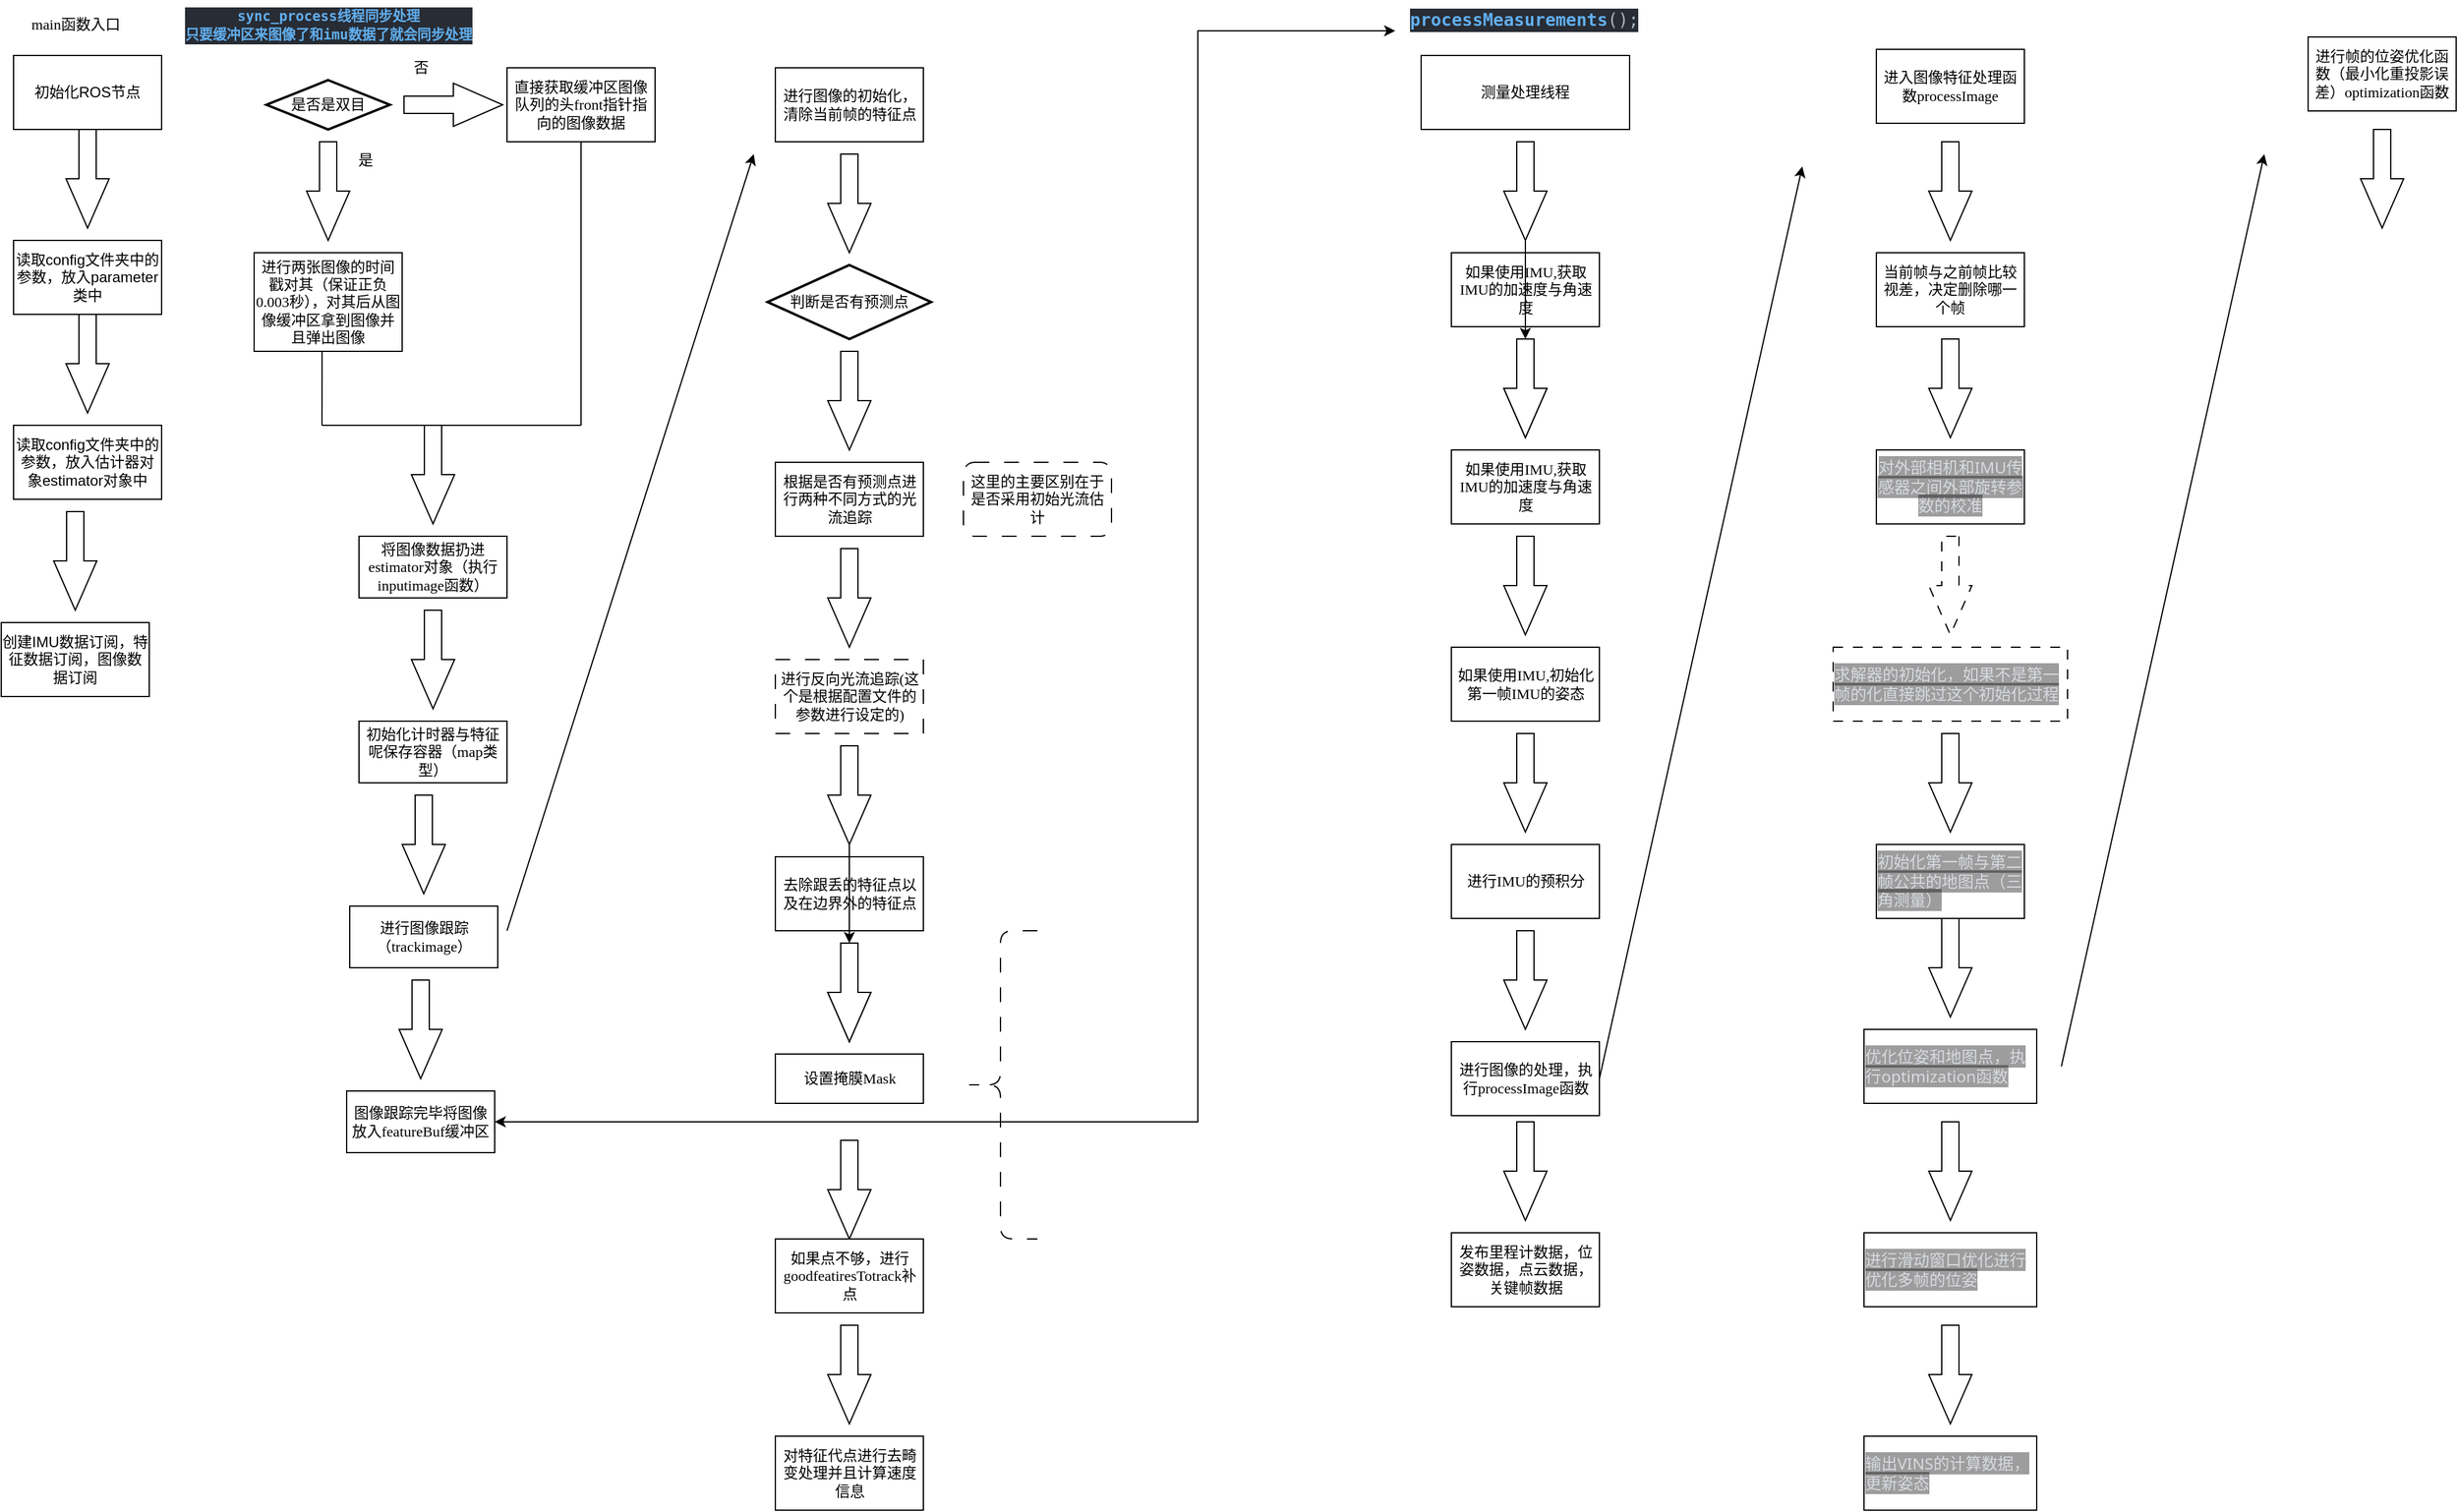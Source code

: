 <mxfile>
    <diagram id="W_fYMVlUyPx3CGEZncxc" name="第 1 页">
        <mxGraphModel dx="400" dy="182" grid="1" gridSize="10" guides="1" tooltips="1" connect="1" arrows="1" fold="1" page="1" pageScale="1" pageWidth="827" pageHeight="1169" background="none" math="0" shadow="0">
            <root>
                <mxCell id="0"/>
                <mxCell id="1" parent="0"/>
                <mxCell id="2" value="初始化ROS节点" style="rounded=0;whiteSpace=wrap;html=1;" parent="1" vertex="1">
                    <mxGeometry x="40" y="60" width="120" height="60" as="geometry"/>
                </mxCell>
                <mxCell id="3" value="&lt;font face=&quot;Lucida Console&quot;&gt;main函数入口&lt;/font&gt;" style="text;html=1;align=center;verticalAlign=middle;resizable=0;points=[];autosize=1;strokeColor=none;fillColor=none;" parent="1" vertex="1">
                    <mxGeometry x="40" y="20" width="100" height="30" as="geometry"/>
                </mxCell>
                <mxCell id="4" value="" style="html=1;shadow=0;dashed=0;align=center;verticalAlign=middle;shape=mxgraph.arrows2.arrow;dy=0.6;dx=40;direction=south;notch=0;fontFamily=Times New Roman;" parent="1" vertex="1">
                    <mxGeometry x="82.5" y="120" width="35" height="80" as="geometry"/>
                </mxCell>
                <mxCell id="5" value="读取config文件夹中的参数，放入parameter类中" style="rounded=0;whiteSpace=wrap;html=1;" parent="1" vertex="1">
                    <mxGeometry x="40" y="210" width="120" height="60" as="geometry"/>
                </mxCell>
                <mxCell id="6" value="" style="html=1;shadow=0;dashed=0;align=center;verticalAlign=middle;shape=mxgraph.arrows2.arrow;dy=0.6;dx=40;direction=south;notch=0;fontFamily=Times New Roman;" parent="1" vertex="1">
                    <mxGeometry x="82.5" y="270" width="35" height="80" as="geometry"/>
                </mxCell>
                <mxCell id="7" value="读取config文件夹中的参数，放入估计器对象estimator对象中" style="rounded=0;whiteSpace=wrap;html=1;" parent="1" vertex="1">
                    <mxGeometry x="40" y="360" width="120" height="60" as="geometry"/>
                </mxCell>
                <mxCell id="8" value="" style="html=1;shadow=0;dashed=0;align=center;verticalAlign=middle;shape=mxgraph.arrows2.arrow;dy=0.6;dx=40;direction=south;notch=0;fontFamily=Times New Roman;" parent="1" vertex="1">
                    <mxGeometry x="72.5" y="430" width="35" height="80" as="geometry"/>
                </mxCell>
                <mxCell id="9" value="创建IMU数据订阅，特征数据订阅，图像数据订阅" style="rounded=0;whiteSpace=wrap;html=1;" parent="1" vertex="1">
                    <mxGeometry x="30" y="520" width="120" height="60" as="geometry"/>
                </mxCell>
                <mxCell id="10" value="&lt;div style=&quot;color: rgb(171, 178, 191); background-color: rgb(40, 44, 52); font-family: &amp;quot;Droid Sans Mono&amp;quot;, &amp;quot;monospace&amp;quot;, monospace; font-size: 11.2px; line-height: 15px;&quot;&gt;&lt;span style=&quot;color: #61afef;font-weight: bold;&quot;&gt;sync_process线程同步处理&lt;/span&gt;&lt;/div&gt;&lt;div style=&quot;color: rgb(171, 178, 191); background-color: rgb(40, 44, 52); font-family: &amp;quot;Droid Sans Mono&amp;quot;, &amp;quot;monospace&amp;quot;, monospace; font-size: 11.2px; line-height: 15px;&quot;&gt;&lt;span style=&quot;color: #61afef;font-weight: bold;&quot;&gt;只要缓冲区来图像了和imu数据了就会同步处理&lt;/span&gt;&lt;/div&gt;" style="text;html=1;align=center;verticalAlign=middle;resizable=0;points=[];autosize=1;strokeColor=none;fillColor=none;fontFamily=Times New Roman;" parent="1" vertex="1">
                    <mxGeometry x="165" y="15" width="260" height="40" as="geometry"/>
                </mxCell>
                <mxCell id="12" value="是否是双目" style="strokeWidth=2;html=1;shape=mxgraph.flowchart.decision;whiteSpace=wrap;fontFamily=Times New Roman;" parent="1" vertex="1">
                    <mxGeometry x="245" y="80" width="100" height="40" as="geometry"/>
                </mxCell>
                <mxCell id="13" value="" style="html=1;shadow=0;dashed=0;align=center;verticalAlign=middle;shape=mxgraph.arrows2.arrow;dy=0.6;dx=40;direction=south;notch=0;fontFamily=Times New Roman;" parent="1" vertex="1">
                    <mxGeometry x="277.5" y="130" width="35" height="80" as="geometry"/>
                </mxCell>
                <mxCell id="14" value="是" style="text;html=1;align=center;verticalAlign=middle;resizable=0;points=[];autosize=1;strokeColor=none;fillColor=none;fontFamily=Times New Roman;" parent="1" vertex="1">
                    <mxGeometry x="305" y="130" width="40" height="30" as="geometry"/>
                </mxCell>
                <mxCell id="15" value="" style="html=1;shadow=0;dashed=0;align=center;verticalAlign=middle;shape=mxgraph.arrows2.arrow;dy=0.6;dx=40;direction=south;notch=0;fontFamily=Times New Roman;rotation=-90;" parent="1" vertex="1">
                    <mxGeometry x="379" y="60" width="35" height="80" as="geometry"/>
                </mxCell>
                <mxCell id="16" value="否" style="text;html=1;align=center;verticalAlign=middle;resizable=0;points=[];autosize=1;strokeColor=none;fillColor=none;fontFamily=Times New Roman;" parent="1" vertex="1">
                    <mxGeometry x="350" y="55" width="40" height="30" as="geometry"/>
                </mxCell>
                <mxCell id="17" value="进行两张图像的时间戳对其（保证正负0.003秒），对其后从图像缓冲区拿到图像并且弹出图像" style="rounded=0;whiteSpace=wrap;html=1;fontFamily=Times New Roman;" parent="1" vertex="1">
                    <mxGeometry x="235" y="220" width="120" height="80" as="geometry"/>
                </mxCell>
                <mxCell id="18" value="直接获取缓冲区图像队列的头front指针指向的图像数据" style="rounded=0;whiteSpace=wrap;html=1;fontFamily=Times New Roman;" parent="1" vertex="1">
                    <mxGeometry x="440" y="70" width="120" height="60" as="geometry"/>
                </mxCell>
                <mxCell id="19" value="" style="endArrow=none;html=1;fontFamily=Times New Roman;" parent="1" edge="1">
                    <mxGeometry width="50" height="50" relative="1" as="geometry">
                        <mxPoint x="500" y="360" as="sourcePoint"/>
                        <mxPoint x="500" y="130" as="targetPoint"/>
                    </mxGeometry>
                </mxCell>
                <mxCell id="20" value="" style="endArrow=none;html=1;fontFamily=Times New Roman;entryX=0.459;entryY=1.007;entryDx=0;entryDy=0;entryPerimeter=0;" parent="1" target="17" edge="1">
                    <mxGeometry width="50" height="50" relative="1" as="geometry">
                        <mxPoint x="290" y="360" as="sourcePoint"/>
                        <mxPoint x="420" y="340" as="targetPoint"/>
                    </mxGeometry>
                </mxCell>
                <mxCell id="21" value="" style="endArrow=none;html=1;fontFamily=Times New Roman;" parent="1" edge="1">
                    <mxGeometry width="50" height="50" relative="1" as="geometry">
                        <mxPoint x="290" y="360" as="sourcePoint"/>
                        <mxPoint x="500" y="360" as="targetPoint"/>
                    </mxGeometry>
                </mxCell>
                <mxCell id="22" value="" style="html=1;shadow=0;dashed=0;align=center;verticalAlign=middle;shape=mxgraph.arrows2.arrow;dy=0.6;dx=40;direction=south;notch=0;fontFamily=Times New Roman;" parent="1" vertex="1">
                    <mxGeometry x="362.5" y="360" width="35" height="80" as="geometry"/>
                </mxCell>
                <mxCell id="23" value="将图像数据扔进estimator对象（执行inputimage函数）" style="rounded=0;whiteSpace=wrap;html=1;fontFamily=Times New Roman;" parent="1" vertex="1">
                    <mxGeometry x="320" y="450" width="120" height="50" as="geometry"/>
                </mxCell>
                <mxCell id="24" value="" style="html=1;shadow=0;dashed=0;align=center;verticalAlign=middle;shape=mxgraph.arrows2.arrow;dy=0.6;dx=40;direction=south;notch=0;fontFamily=Times New Roman;" parent="1" vertex="1">
                    <mxGeometry x="362.5" y="510" width="35" height="80" as="geometry"/>
                </mxCell>
                <mxCell id="25" value="初始化计时器与特征呢保存容器（map类型）" style="rounded=0;whiteSpace=wrap;html=1;fontFamily=Times New Roman;" parent="1" vertex="1">
                    <mxGeometry x="320" y="600" width="120" height="50" as="geometry"/>
                </mxCell>
                <mxCell id="26" value="" style="html=1;shadow=0;dashed=0;align=center;verticalAlign=middle;shape=mxgraph.arrows2.arrow;dy=0.6;dx=40;direction=south;notch=0;fontFamily=Times New Roman;" parent="1" vertex="1">
                    <mxGeometry x="355" y="660" width="35" height="80" as="geometry"/>
                </mxCell>
                <mxCell id="27" value="进行图像跟踪（trackimage）" style="rounded=0;whiteSpace=wrap;html=1;fontFamily=Times New Roman;" parent="1" vertex="1">
                    <mxGeometry x="312.5" y="750" width="120" height="50" as="geometry"/>
                </mxCell>
                <mxCell id="28" value="" style="endArrow=classic;html=1;fontFamily=Times New Roman;" parent="1" edge="1">
                    <mxGeometry width="50" height="50" relative="1" as="geometry">
                        <mxPoint x="440" y="770" as="sourcePoint"/>
                        <mxPoint x="640" y="140" as="targetPoint"/>
                    </mxGeometry>
                </mxCell>
                <mxCell id="29" value="根据是否有预测点进行两种不同方式的光流追踪" style="rounded=0;whiteSpace=wrap;html=1;fontFamily=Times New Roman;" parent="1" vertex="1">
                    <mxGeometry x="657.5" y="390" width="120" height="60" as="geometry"/>
                </mxCell>
                <mxCell id="30" value="判断是否有预测点" style="strokeWidth=2;html=1;shape=mxgraph.flowchart.decision;whiteSpace=wrap;fontFamily=Times New Roman;" parent="1" vertex="1">
                    <mxGeometry x="651.25" y="230" width="132.5" height="60" as="geometry"/>
                </mxCell>
                <mxCell id="31" value="" style="html=1;shadow=0;dashed=0;align=center;verticalAlign=middle;shape=mxgraph.arrows2.arrow;dy=0.6;dx=40;direction=south;notch=0;fontFamily=Times New Roman;" parent="1" vertex="1">
                    <mxGeometry x="700" y="140" width="35" height="80" as="geometry"/>
                </mxCell>
                <mxCell id="32" value="" style="html=1;shadow=0;dashed=0;align=center;verticalAlign=middle;shape=mxgraph.arrows2.arrow;dy=0.6;dx=40;direction=south;notch=0;fontFamily=Times New Roman;" parent="1" vertex="1">
                    <mxGeometry x="700" y="300" width="35" height="80" as="geometry"/>
                </mxCell>
                <mxCell id="33" value="进行反向光流追踪(这个是根据配置文件的参数进行设定的)" style="rounded=0;whiteSpace=wrap;html=1;fontFamily=Times New Roman;dashed=1;dashPattern=12 12;" parent="1" vertex="1">
                    <mxGeometry x="657.5" y="550" width="120" height="60" as="geometry"/>
                </mxCell>
                <mxCell id="34" value="" style="html=1;shadow=0;dashed=0;align=center;verticalAlign=middle;shape=mxgraph.arrows2.arrow;dy=0.6;dx=40;direction=south;notch=0;fontFamily=Times New Roman;" parent="1" vertex="1">
                    <mxGeometry x="700" y="460" width="35" height="80" as="geometry"/>
                </mxCell>
                <mxCell id="36" value="这里的主要区别在于是否采用初始光流估计" style="rounded=1;whiteSpace=wrap;html=1;dashed=1;dashPattern=12 12;fontFamily=Times New Roman;" parent="1" vertex="1">
                    <mxGeometry x="810" y="390" width="120" height="60" as="geometry"/>
                </mxCell>
                <mxCell id="37" value="进行图像的初始化，清除当前帧的特征点" style="rounded=0;whiteSpace=wrap;html=1;fontFamily=Times New Roman;" parent="1" vertex="1">
                    <mxGeometry x="657.5" y="70" width="120" height="60" as="geometry"/>
                </mxCell>
                <mxCell id="38" value="去除跟丢的特征点以及在边界外的特征点" style="rounded=0;whiteSpace=wrap;html=1;fontFamily=Times New Roman;" parent="1" vertex="1">
                    <mxGeometry x="657.5" y="710" width="120" height="60" as="geometry"/>
                </mxCell>
                <mxCell id="39" value="" style="html=1;shadow=0;dashed=0;align=center;verticalAlign=middle;shape=mxgraph.arrows2.arrow;dy=0.6;dx=40;direction=south;notch=0;fontFamily=Times New Roman;" parent="1" vertex="1">
                    <mxGeometry x="700" y="780" width="35" height="80" as="geometry"/>
                </mxCell>
                <mxCell id="60" value="" style="edgeStyle=none;html=1;" parent="1" source="40" target="59" edge="1">
                    <mxGeometry relative="1" as="geometry"/>
                </mxCell>
                <mxCell id="40" value="" style="html=1;shadow=0;dashed=0;align=center;verticalAlign=middle;shape=mxgraph.arrows2.arrow;dy=0.6;dx=40;direction=south;notch=0;fontFamily=Times New Roman;" parent="1" vertex="1">
                    <mxGeometry x="700" y="620" width="35" height="80" as="geometry"/>
                </mxCell>
                <mxCell id="41" value="设置掩膜Mask" style="rounded=0;whiteSpace=wrap;html=1;fontFamily=Times New Roman;" parent="1" vertex="1">
                    <mxGeometry x="657.5" y="870" width="120" height="40" as="geometry"/>
                </mxCell>
                <mxCell id="43" value="" style="shape=curlyBracket;whiteSpace=wrap;html=1;rounded=1;labelPosition=left;verticalLabelPosition=middle;align=right;verticalAlign=middle;dashed=1;dashPattern=12 12;fontFamily=Times New Roman;" parent="1" vertex="1">
                    <mxGeometry x="810" y="770" width="60" height="250" as="geometry"/>
                </mxCell>
                <mxCell id="44" value="" style="html=1;shadow=0;dashed=0;align=center;verticalAlign=middle;shape=mxgraph.arrows2.arrow;dy=0.6;dx=40;direction=south;notch=0;fontFamily=Times New Roman;" parent="1" vertex="1">
                    <mxGeometry x="700" y="940" width="35" height="80" as="geometry"/>
                </mxCell>
                <mxCell id="45" value="如果点不够，进行goodfeatiresTotrack补点" style="rounded=0;whiteSpace=wrap;html=1;fontFamily=Times New Roman;" parent="1" vertex="1">
                    <mxGeometry x="657.5" y="1020" width="120" height="60" as="geometry"/>
                </mxCell>
                <mxCell id="46" value="" style="html=1;shadow=0;dashed=0;align=center;verticalAlign=middle;shape=mxgraph.arrows2.arrow;dy=0.6;dx=40;direction=south;notch=0;fontFamily=Times New Roman;" parent="1" vertex="1">
                    <mxGeometry x="700" y="1090" width="35" height="80" as="geometry"/>
                </mxCell>
                <mxCell id="47" value="对特征代点进行去畸变处理并且计算速度信息" style="rounded=0;whiteSpace=wrap;html=1;fontFamily=Times New Roman;" parent="1" vertex="1">
                    <mxGeometry x="657.5" y="1180" width="120" height="60" as="geometry"/>
                </mxCell>
                <mxCell id="48" value="" style="html=1;shadow=0;dashed=0;align=center;verticalAlign=middle;shape=mxgraph.arrows2.arrow;dy=0.6;dx=40;direction=south;notch=0;fontFamily=Times New Roman;" parent="1" vertex="1">
                    <mxGeometry x="352.5" y="810" width="35" height="80" as="geometry"/>
                </mxCell>
                <mxCell id="49" value="图像跟踪完毕将图像放入featureBuf缓冲区" style="rounded=0;whiteSpace=wrap;html=1;fontFamily=Times New Roman;" parent="1" vertex="1">
                    <mxGeometry x="310" y="900" width="120" height="50" as="geometry"/>
                </mxCell>
                <mxCell id="63" style="edgeStyle=none;html=1;exitX=1;exitY=0;exitDx=0;exitDy=0;entryX=1;entryY=0.5;entryDx=0;entryDy=0;" parent="1" source="53" target="49" edge="1">
                    <mxGeometry relative="1" as="geometry"/>
                </mxCell>
                <mxCell id="53" value="" style="shape=partialRectangle;whiteSpace=wrap;html=1;bottom=0;right=0;fillColor=none;rotation=-180;" parent="1" vertex="1">
                    <mxGeometry x="912.5" y="40" width="87.5" height="885" as="geometry"/>
                </mxCell>
                <mxCell id="55" value="" style="endArrow=classic;html=1;" parent="1" edge="1">
                    <mxGeometry width="50" height="50" relative="1" as="geometry">
                        <mxPoint x="1000" y="40" as="sourcePoint"/>
                        <mxPoint x="1160" y="40" as="targetPoint"/>
                    </mxGeometry>
                </mxCell>
                <mxCell id="56" value="&lt;div style=&quot;color: rgb(171, 178, 191); background-color: rgb(40, 44, 52); font-family: &amp;quot;Droid Sans Mono&amp;quot;, &amp;quot;monospace&amp;quot;, monospace; font-weight: normal; font-size: 14px; line-height: 19px;&quot;&gt;&lt;div&gt;&lt;span style=&quot;color: #61afef;font-weight: bold;&quot;&gt;processMeasurements&lt;/span&gt;&lt;span style=&quot;color: #abb2bf;&quot;&gt;();&lt;/span&gt;&lt;span style=&quot;color: #7f848e;&quot;&gt; &lt;/span&gt;&lt;/div&gt;&lt;/div&gt;" style="text;whiteSpace=wrap;html=1;" parent="1" vertex="1">
                    <mxGeometry x="1170" y="15" width="220" height="40" as="geometry"/>
                </mxCell>
                <mxCell id="58" value="测量处理线程" style="rounded=0;whiteSpace=wrap;html=1;" parent="1" vertex="1">
                    <mxGeometry x="1181" y="60" width="169" height="60" as="geometry"/>
                </mxCell>
                <mxCell id="59" value="" style="html=1;shadow=0;dashed=0;align=center;verticalAlign=middle;shape=mxgraph.arrows2.arrow;dy=0.6;dx=40;direction=south;notch=0;fontFamily=Times New Roman;" parent="1" vertex="1">
                    <mxGeometry x="700" y="780" width="35" height="80" as="geometry"/>
                </mxCell>
                <mxCell id="61" value="如果使用IMU,获取IMU的加速度与角速度" style="rounded=0;whiteSpace=wrap;html=1;fontFamily=Times New Roman;" parent="1" vertex="1">
                    <mxGeometry x="1205.5" y="220" width="120" height="60" as="geometry"/>
                </mxCell>
                <mxCell id="78" value="" style="edgeStyle=none;html=1;" parent="1" source="62" target="77" edge="1">
                    <mxGeometry relative="1" as="geometry"/>
                </mxCell>
                <mxCell id="62" value="" style="html=1;shadow=0;dashed=0;align=center;verticalAlign=middle;shape=mxgraph.arrows2.arrow;dy=0.6;dx=40;direction=south;notch=0;fontFamily=Times New Roman;" parent="1" vertex="1">
                    <mxGeometry x="1248" y="130" width="35" height="80" as="geometry"/>
                </mxCell>
                <mxCell id="64" value="如果使用IMU,获取IMU的加速度与角速度" style="rounded=0;whiteSpace=wrap;html=1;fontFamily=Times New Roman;" parent="1" vertex="1">
                    <mxGeometry x="1205.5" y="380" width="120" height="60" as="geometry"/>
                </mxCell>
                <mxCell id="65" value="" style="html=1;shadow=0;dashed=0;align=center;verticalAlign=middle;shape=mxgraph.arrows2.arrow;dy=0.6;dx=40;direction=south;notch=0;fontFamily=Times New Roman;" parent="1" vertex="1">
                    <mxGeometry x="1248" y="290" width="35" height="80" as="geometry"/>
                </mxCell>
                <mxCell id="66" value="如果使用IMU,初始化第一帧IMU的姿态" style="rounded=0;whiteSpace=wrap;html=1;fontFamily=Times New Roman;" parent="1" vertex="1">
                    <mxGeometry x="1205.5" y="540" width="120" height="60" as="geometry"/>
                </mxCell>
                <mxCell id="67" value="" style="html=1;shadow=0;dashed=0;align=center;verticalAlign=middle;shape=mxgraph.arrows2.arrow;dy=0.6;dx=40;direction=south;notch=0;fontFamily=Times New Roman;" parent="1" vertex="1">
                    <mxGeometry x="1248" y="450" width="35" height="80" as="geometry"/>
                </mxCell>
                <mxCell id="68" value="进行IMU的预积分" style="rounded=0;whiteSpace=wrap;html=1;fontFamily=Times New Roman;" parent="1" vertex="1">
                    <mxGeometry x="1205.5" y="700" width="120" height="60" as="geometry"/>
                </mxCell>
                <mxCell id="69" value="" style="html=1;shadow=0;dashed=0;align=center;verticalAlign=middle;shape=mxgraph.arrows2.arrow;dy=0.6;dx=40;direction=south;notch=0;fontFamily=Times New Roman;" parent="1" vertex="1">
                    <mxGeometry x="1248" y="610" width="35" height="80" as="geometry"/>
                </mxCell>
                <mxCell id="70" value="进行图像的处理，执行processImage函数" style="rounded=0;whiteSpace=wrap;html=1;fontFamily=Times New Roman;" parent="1" vertex="1">
                    <mxGeometry x="1205.5" y="860" width="120" height="60" as="geometry"/>
                </mxCell>
                <mxCell id="71" value="" style="html=1;shadow=0;dashed=0;align=center;verticalAlign=middle;shape=mxgraph.arrows2.arrow;dy=0.6;dx=40;direction=south;notch=0;fontFamily=Times New Roman;" parent="1" vertex="1">
                    <mxGeometry x="1248" y="770" width="35" height="80" as="geometry"/>
                </mxCell>
                <mxCell id="72" value="发布里程计数据，位姿数据，点云数据，关键帧数据" style="rounded=0;whiteSpace=wrap;html=1;fontFamily=Times New Roman;" parent="1" vertex="1">
                    <mxGeometry x="1205.5" y="1015" width="120" height="60" as="geometry"/>
                </mxCell>
                <mxCell id="73" value="" style="html=1;shadow=0;dashed=0;align=center;verticalAlign=middle;shape=mxgraph.arrows2.arrow;dy=0.6;dx=40;direction=south;notch=0;fontFamily=Times New Roman;" parent="1" vertex="1">
                    <mxGeometry x="1248" y="925" width="35" height="80" as="geometry"/>
                </mxCell>
                <mxCell id="74" value="" style="endArrow=classic;html=1;" parent="1" edge="1">
                    <mxGeometry width="50" height="50" relative="1" as="geometry">
                        <mxPoint x="1325.5" y="890" as="sourcePoint"/>
                        <mxPoint x="1490" y="150" as="targetPoint"/>
                    </mxGeometry>
                </mxCell>
                <mxCell id="76" value="进入图像特征处理函数processImage" style="rounded=0;whiteSpace=wrap;html=1;fontFamily=Times New Roman;" parent="1" vertex="1">
                    <mxGeometry x="1550" y="55" width="120" height="60" as="geometry"/>
                </mxCell>
                <mxCell id="77" value="" style="html=1;shadow=0;dashed=0;align=center;verticalAlign=middle;shape=mxgraph.arrows2.arrow;dy=0.6;dx=40;direction=south;notch=0;fontFamily=Times New Roman;" parent="1" vertex="1">
                    <mxGeometry x="1248" y="290" width="35" height="80" as="geometry"/>
                </mxCell>
                <mxCell id="79" value="当前帧与之前帧比较视差，决定删除哪一个帧" style="rounded=0;whiteSpace=wrap;html=1;fontFamily=Times New Roman;" parent="1" vertex="1">
                    <mxGeometry x="1550" y="220" width="120" height="60" as="geometry"/>
                </mxCell>
                <mxCell id="80" value="" style="html=1;shadow=0;dashed=0;align=center;verticalAlign=middle;shape=mxgraph.arrows2.arrow;dy=0.6;dx=40;direction=south;notch=0;fontFamily=Times New Roman;" parent="1" vertex="1">
                    <mxGeometry x="1592.5" y="130" width="35" height="80" as="geometry"/>
                </mxCell>
                <mxCell id="81" value="&lt;span style=&quot;color: rgb(215, 218, 224); font-family: system-ui, Ubuntu, &amp;quot;Droid Sans&amp;quot;, sans-serif; font-size: 13px; text-align: start; background-color: rgba(10, 10, 10, 0.4);&quot;&gt;对外部相机和IMU传感器之间外部旋转参数的校准&lt;/span&gt;" style="rounded=0;whiteSpace=wrap;html=1;fontFamily=Times New Roman;" parent="1" vertex="1">
                    <mxGeometry x="1550" y="380" width="120" height="60" as="geometry"/>
                </mxCell>
                <mxCell id="82" value="" style="html=1;shadow=0;dashed=0;align=center;verticalAlign=middle;shape=mxgraph.arrows2.arrow;dy=0.6;dx=40;direction=south;notch=0;fontFamily=Times New Roman;" parent="1" vertex="1">
                    <mxGeometry x="1592.5" y="290" width="35" height="80" as="geometry"/>
                </mxCell>
                <mxCell id="83" value="&lt;div style=&quot;text-align: start;&quot;&gt;&lt;font face=&quot;system-ui, Ubuntu, Droid Sans, sans-serif&quot; color=&quot;#d7dae0&quot;&gt;&lt;span style=&quot;font-size: 13px; background-color: rgba(10, 10, 10, 0.4);&quot;&gt;求解器的初始化，如果不是第一帧的化直接跳过这个初始化过程&lt;/span&gt;&lt;/font&gt;&lt;/div&gt;" style="rounded=0;whiteSpace=wrap;html=1;fontFamily=Times New Roman;dashed=1;dashPattern=8 8;" parent="1" vertex="1">
                    <mxGeometry x="1515" y="540" width="190" height="60" as="geometry"/>
                </mxCell>
                <mxCell id="84" value="" style="html=1;shadow=0;dashed=1;align=center;verticalAlign=middle;shape=mxgraph.arrows2.arrow;dy=0.6;dx=40;direction=south;notch=0;fontFamily=Times New Roman;dashPattern=8 8;" parent="1" vertex="1">
                    <mxGeometry x="1592.5" y="450" width="35" height="80" as="geometry"/>
                </mxCell>
                <mxCell id="85" value="&lt;div style=&quot;text-align: start;&quot;&gt;&lt;font face=&quot;system-ui, Ubuntu, Droid Sans, sans-serif&quot; color=&quot;#d7dae0&quot;&gt;&lt;span style=&quot;font-size: 13px; background-color: rgba(10, 10, 10, 0.4);&quot;&gt;初始化第一帧与第二帧公共的地图点（三角测量）&lt;/span&gt;&lt;/font&gt;&lt;/div&gt;" style="rounded=0;whiteSpace=wrap;html=1;fontFamily=Times New Roman;" parent="1" vertex="1">
                    <mxGeometry x="1550" y="700" width="120" height="60" as="geometry"/>
                </mxCell>
                <mxCell id="86" value="" style="html=1;shadow=0;dashed=0;align=center;verticalAlign=middle;shape=mxgraph.arrows2.arrow;dy=0.6;dx=40;direction=south;notch=0;fontFamily=Times New Roman;" parent="1" vertex="1">
                    <mxGeometry x="1592.5" y="610" width="35" height="80" as="geometry"/>
                </mxCell>
                <mxCell id="87" value="&lt;div style=&quot;text-align: start;&quot;&gt;&lt;font face=&quot;system-ui, Ubuntu, Droid Sans, sans-serif&quot; color=&quot;#d7dae0&quot;&gt;&lt;span style=&quot;font-size: 13px; background-color: rgba(10, 10, 10, 0.4);&quot;&gt;优化位姿和地图点，执行optimization函数&lt;/span&gt;&lt;/font&gt;&lt;/div&gt;" style="rounded=0;whiteSpace=wrap;html=1;fontFamily=Times New Roman;" parent="1" vertex="1">
                    <mxGeometry x="1540" y="850" width="140" height="60" as="geometry"/>
                </mxCell>
                <mxCell id="88" value="" style="html=1;shadow=0;dashed=0;align=center;verticalAlign=middle;shape=mxgraph.arrows2.arrow;dy=0.6;dx=40;direction=south;notch=0;fontFamily=Times New Roman;" parent="1" vertex="1">
                    <mxGeometry x="1592.5" y="760" width="35" height="80" as="geometry"/>
                </mxCell>
                <mxCell id="89" value="" style="endArrow=classic;html=1;" parent="1" edge="1">
                    <mxGeometry width="50" height="50" relative="1" as="geometry">
                        <mxPoint x="1700" y="880" as="sourcePoint"/>
                        <mxPoint x="1864.5" y="140" as="targetPoint"/>
                    </mxGeometry>
                </mxCell>
                <mxCell id="90" value="&lt;div style=&quot;text-align: start;&quot;&gt;&lt;font face=&quot;system-ui, Ubuntu, Droid Sans, sans-serif&quot; color=&quot;#d7dae0&quot;&gt;&lt;span style=&quot;font-size: 13px; background-color: rgba(10, 10, 10, 0.4);&quot;&gt;进行滑动窗口优化进行优化多帧的位姿&lt;/span&gt;&lt;/font&gt;&lt;/div&gt;" style="rounded=0;whiteSpace=wrap;html=1;fontFamily=Times New Roman;" parent="1" vertex="1">
                    <mxGeometry x="1540" y="1015" width="140" height="60" as="geometry"/>
                </mxCell>
                <mxCell id="91" value="" style="html=1;shadow=0;dashed=0;align=center;verticalAlign=middle;shape=mxgraph.arrows2.arrow;dy=0.6;dx=40;direction=south;notch=0;fontFamily=Times New Roman;" parent="1" vertex="1">
                    <mxGeometry x="1592.5" y="925" width="35" height="80" as="geometry"/>
                </mxCell>
                <mxCell id="92" value="&lt;div style=&quot;text-align: start;&quot;&gt;&lt;font face=&quot;system-ui, Ubuntu, Droid Sans, sans-serif&quot; color=&quot;#d7dae0&quot;&gt;&lt;span style=&quot;font-size: 13px; background-color: rgba(10, 10, 10, 0.4);&quot;&gt;输出VINS的计算数据，更新姿态&lt;/span&gt;&lt;/font&gt;&lt;/div&gt;" style="rounded=0;whiteSpace=wrap;html=1;fontFamily=Times New Roman;" parent="1" vertex="1">
                    <mxGeometry x="1540" y="1180" width="140" height="60" as="geometry"/>
                </mxCell>
                <mxCell id="93" value="" style="html=1;shadow=0;dashed=0;align=center;verticalAlign=middle;shape=mxgraph.arrows2.arrow;dy=0.6;dx=40;direction=south;notch=0;fontFamily=Times New Roman;" parent="1" vertex="1">
                    <mxGeometry x="1592.5" y="1090" width="35" height="80" as="geometry"/>
                </mxCell>
                <mxCell id="94" value="进行帧的位姿优化函数（最小化重投影误差）optimization函数" style="rounded=0;whiteSpace=wrap;html=1;fontFamily=Times New Roman;" parent="1" vertex="1">
                    <mxGeometry x="1900" y="45" width="120" height="60" as="geometry"/>
                </mxCell>
                <mxCell id="95" value="" style="html=1;shadow=0;dashed=0;align=center;verticalAlign=middle;shape=mxgraph.arrows2.arrow;dy=0.6;dx=40;direction=south;notch=0;fontFamily=Times New Roman;" parent="1" vertex="1">
                    <mxGeometry x="1942.5" y="120" width="35" height="80" as="geometry"/>
                </mxCell>
            </root>
        </mxGraphModel>
    </diagram>
</mxfile>